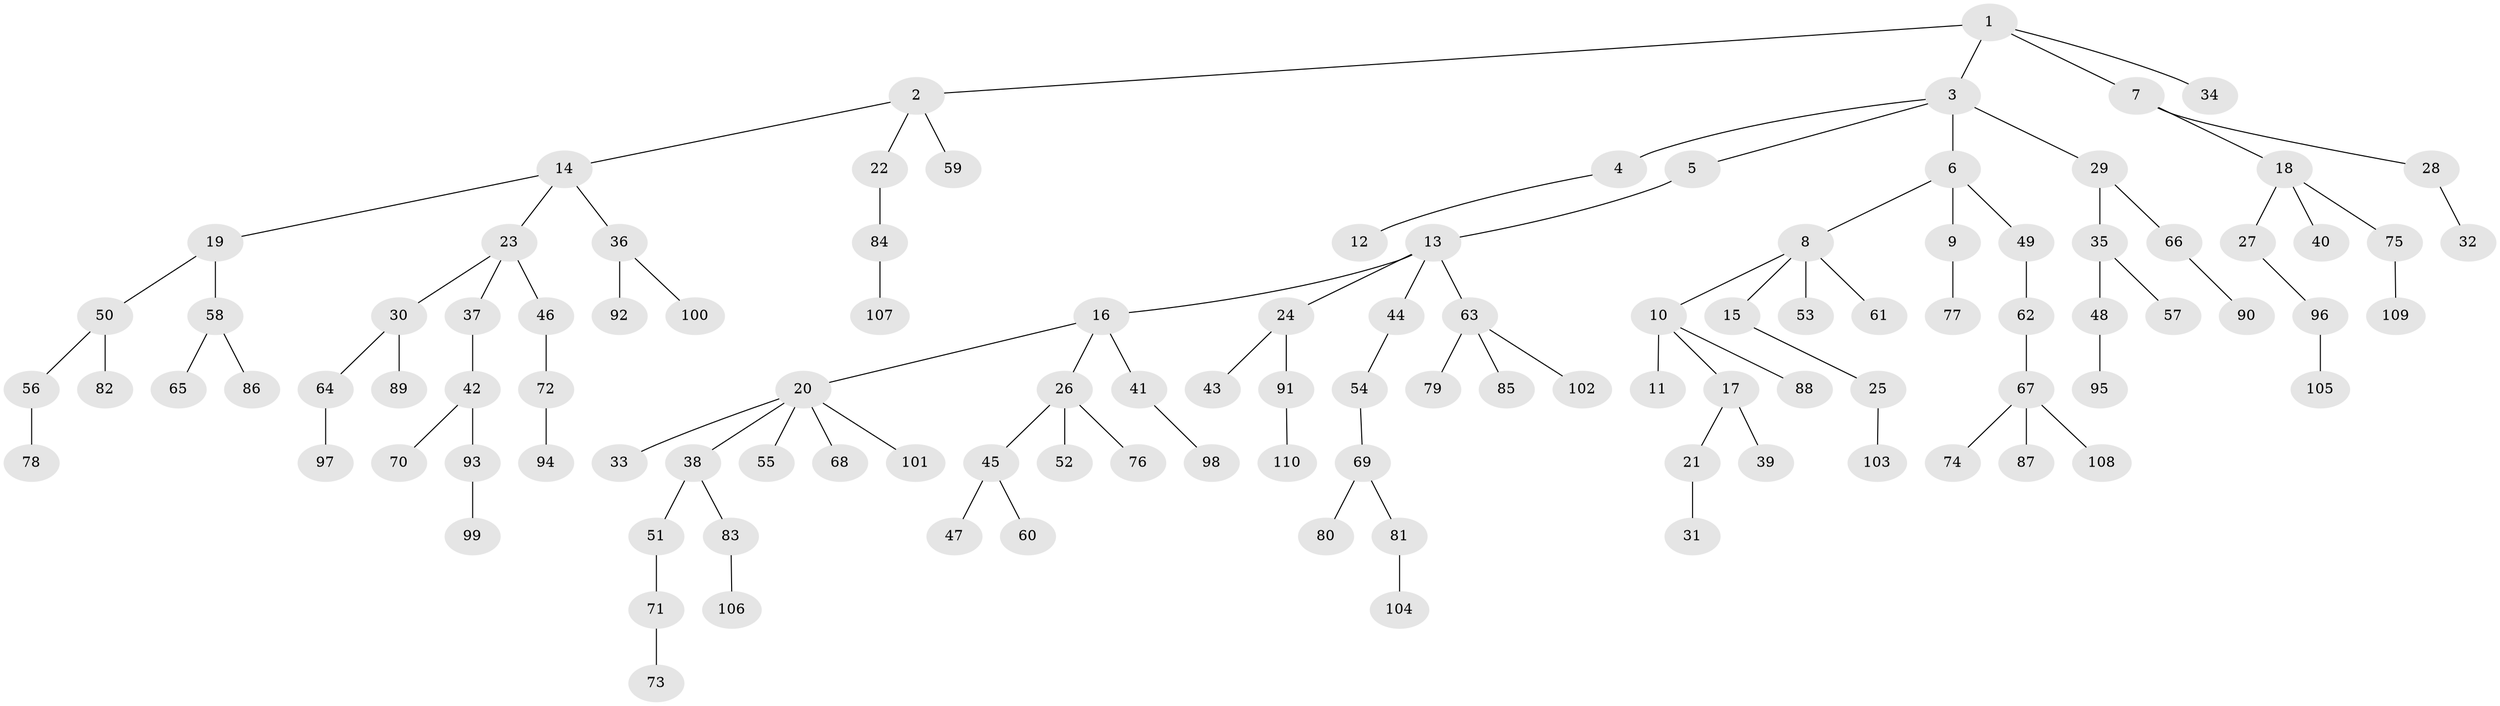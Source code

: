 // coarse degree distribution, {7: 0.030303030303030304, 4: 0.045454545454545456, 2: 0.15151515151515152, 3: 0.10606060606060606, 8: 0.015151515151515152, 1: 0.6212121212121212, 5: 0.015151515151515152, 9: 0.015151515151515152}
// Generated by graph-tools (version 1.1) at 2025/19/03/04/25 18:19:15]
// undirected, 110 vertices, 109 edges
graph export_dot {
graph [start="1"]
  node [color=gray90,style=filled];
  1;
  2;
  3;
  4;
  5;
  6;
  7;
  8;
  9;
  10;
  11;
  12;
  13;
  14;
  15;
  16;
  17;
  18;
  19;
  20;
  21;
  22;
  23;
  24;
  25;
  26;
  27;
  28;
  29;
  30;
  31;
  32;
  33;
  34;
  35;
  36;
  37;
  38;
  39;
  40;
  41;
  42;
  43;
  44;
  45;
  46;
  47;
  48;
  49;
  50;
  51;
  52;
  53;
  54;
  55;
  56;
  57;
  58;
  59;
  60;
  61;
  62;
  63;
  64;
  65;
  66;
  67;
  68;
  69;
  70;
  71;
  72;
  73;
  74;
  75;
  76;
  77;
  78;
  79;
  80;
  81;
  82;
  83;
  84;
  85;
  86;
  87;
  88;
  89;
  90;
  91;
  92;
  93;
  94;
  95;
  96;
  97;
  98;
  99;
  100;
  101;
  102;
  103;
  104;
  105;
  106;
  107;
  108;
  109;
  110;
  1 -- 2;
  1 -- 3;
  1 -- 7;
  1 -- 34;
  2 -- 14;
  2 -- 22;
  2 -- 59;
  3 -- 4;
  3 -- 5;
  3 -- 6;
  3 -- 29;
  4 -- 12;
  5 -- 13;
  6 -- 8;
  6 -- 9;
  6 -- 49;
  7 -- 18;
  7 -- 28;
  8 -- 10;
  8 -- 15;
  8 -- 53;
  8 -- 61;
  9 -- 77;
  10 -- 11;
  10 -- 17;
  10 -- 88;
  13 -- 16;
  13 -- 24;
  13 -- 44;
  13 -- 63;
  14 -- 19;
  14 -- 23;
  14 -- 36;
  15 -- 25;
  16 -- 20;
  16 -- 26;
  16 -- 41;
  17 -- 21;
  17 -- 39;
  18 -- 27;
  18 -- 40;
  18 -- 75;
  19 -- 50;
  19 -- 58;
  20 -- 33;
  20 -- 38;
  20 -- 55;
  20 -- 68;
  20 -- 101;
  21 -- 31;
  22 -- 84;
  23 -- 30;
  23 -- 37;
  23 -- 46;
  24 -- 43;
  24 -- 91;
  25 -- 103;
  26 -- 45;
  26 -- 52;
  26 -- 76;
  27 -- 96;
  28 -- 32;
  29 -- 35;
  29 -- 66;
  30 -- 64;
  30 -- 89;
  35 -- 48;
  35 -- 57;
  36 -- 92;
  36 -- 100;
  37 -- 42;
  38 -- 51;
  38 -- 83;
  41 -- 98;
  42 -- 70;
  42 -- 93;
  44 -- 54;
  45 -- 47;
  45 -- 60;
  46 -- 72;
  48 -- 95;
  49 -- 62;
  50 -- 56;
  50 -- 82;
  51 -- 71;
  54 -- 69;
  56 -- 78;
  58 -- 65;
  58 -- 86;
  62 -- 67;
  63 -- 79;
  63 -- 85;
  63 -- 102;
  64 -- 97;
  66 -- 90;
  67 -- 74;
  67 -- 87;
  67 -- 108;
  69 -- 80;
  69 -- 81;
  71 -- 73;
  72 -- 94;
  75 -- 109;
  81 -- 104;
  83 -- 106;
  84 -- 107;
  91 -- 110;
  93 -- 99;
  96 -- 105;
}
